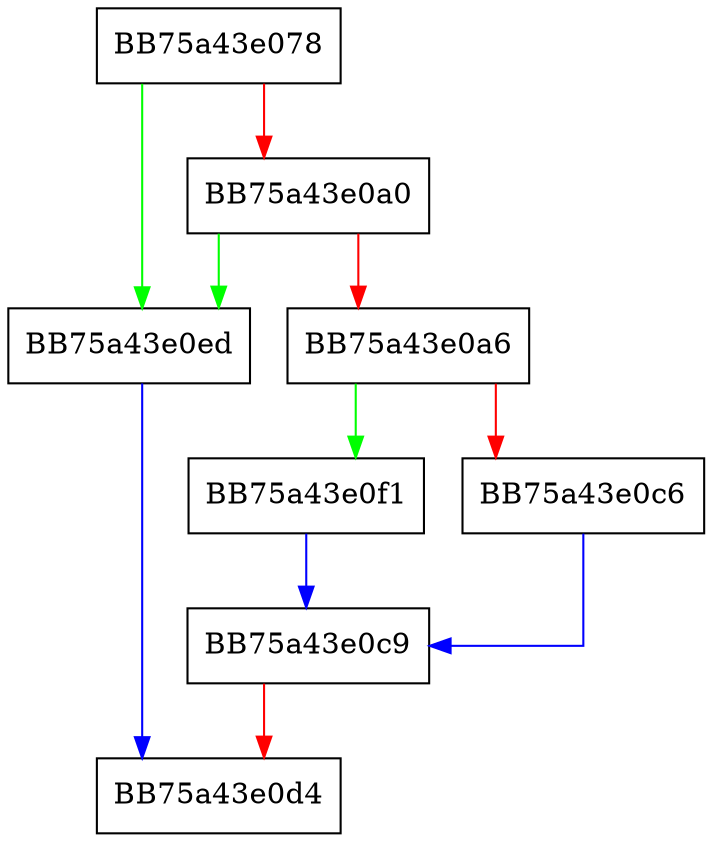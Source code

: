 digraph ExReleasePPID {
  node [shape="box"];
  graph [splines=ortho];
  BB75a43e078 -> BB75a43e0ed [color="green"];
  BB75a43e078 -> BB75a43e0a0 [color="red"];
  BB75a43e0a0 -> BB75a43e0ed [color="green"];
  BB75a43e0a0 -> BB75a43e0a6 [color="red"];
  BB75a43e0a6 -> BB75a43e0f1 [color="green"];
  BB75a43e0a6 -> BB75a43e0c6 [color="red"];
  BB75a43e0c6 -> BB75a43e0c9 [color="blue"];
  BB75a43e0c9 -> BB75a43e0d4 [color="red"];
  BB75a43e0ed -> BB75a43e0d4 [color="blue"];
  BB75a43e0f1 -> BB75a43e0c9 [color="blue"];
}
